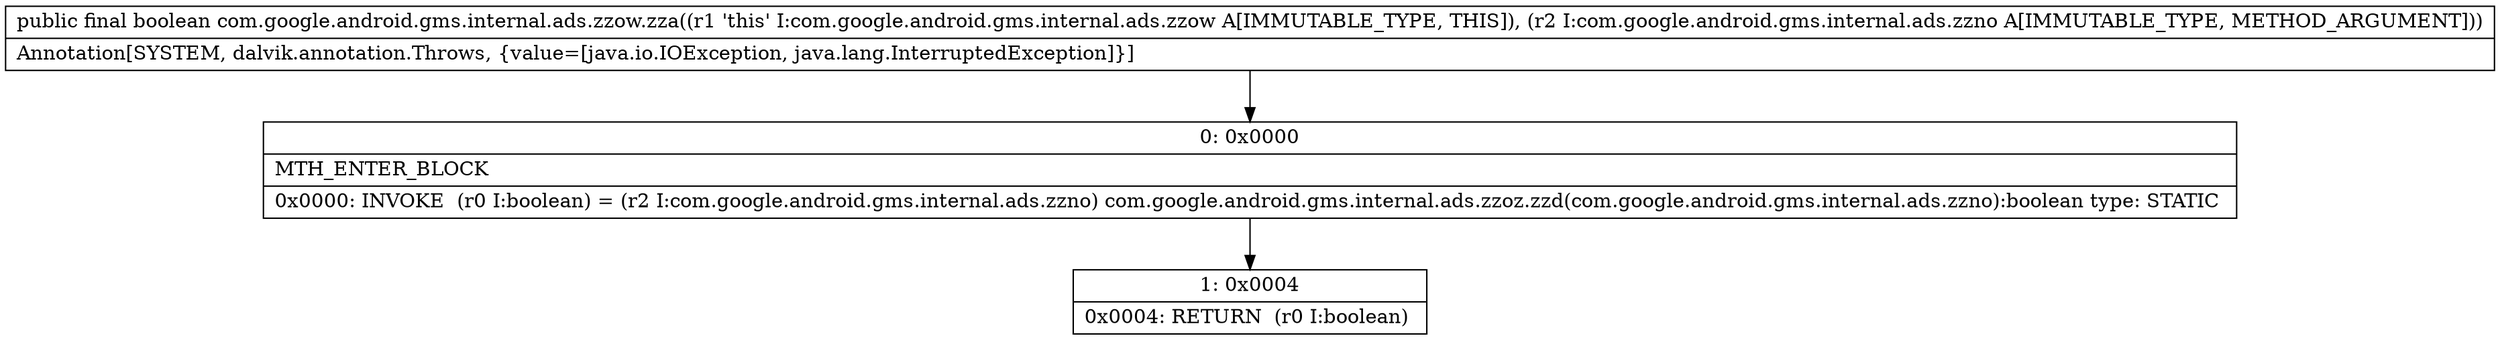 digraph "CFG forcom.google.android.gms.internal.ads.zzow.zza(Lcom\/google\/android\/gms\/internal\/ads\/zzno;)Z" {
Node_0 [shape=record,label="{0\:\ 0x0000|MTH_ENTER_BLOCK\l|0x0000: INVOKE  (r0 I:boolean) = (r2 I:com.google.android.gms.internal.ads.zzno) com.google.android.gms.internal.ads.zzoz.zzd(com.google.android.gms.internal.ads.zzno):boolean type: STATIC \l}"];
Node_1 [shape=record,label="{1\:\ 0x0004|0x0004: RETURN  (r0 I:boolean) \l}"];
MethodNode[shape=record,label="{public final boolean com.google.android.gms.internal.ads.zzow.zza((r1 'this' I:com.google.android.gms.internal.ads.zzow A[IMMUTABLE_TYPE, THIS]), (r2 I:com.google.android.gms.internal.ads.zzno A[IMMUTABLE_TYPE, METHOD_ARGUMENT]))  | Annotation[SYSTEM, dalvik.annotation.Throws, \{value=[java.io.IOException, java.lang.InterruptedException]\}]\l}"];
MethodNode -> Node_0;
Node_0 -> Node_1;
}

